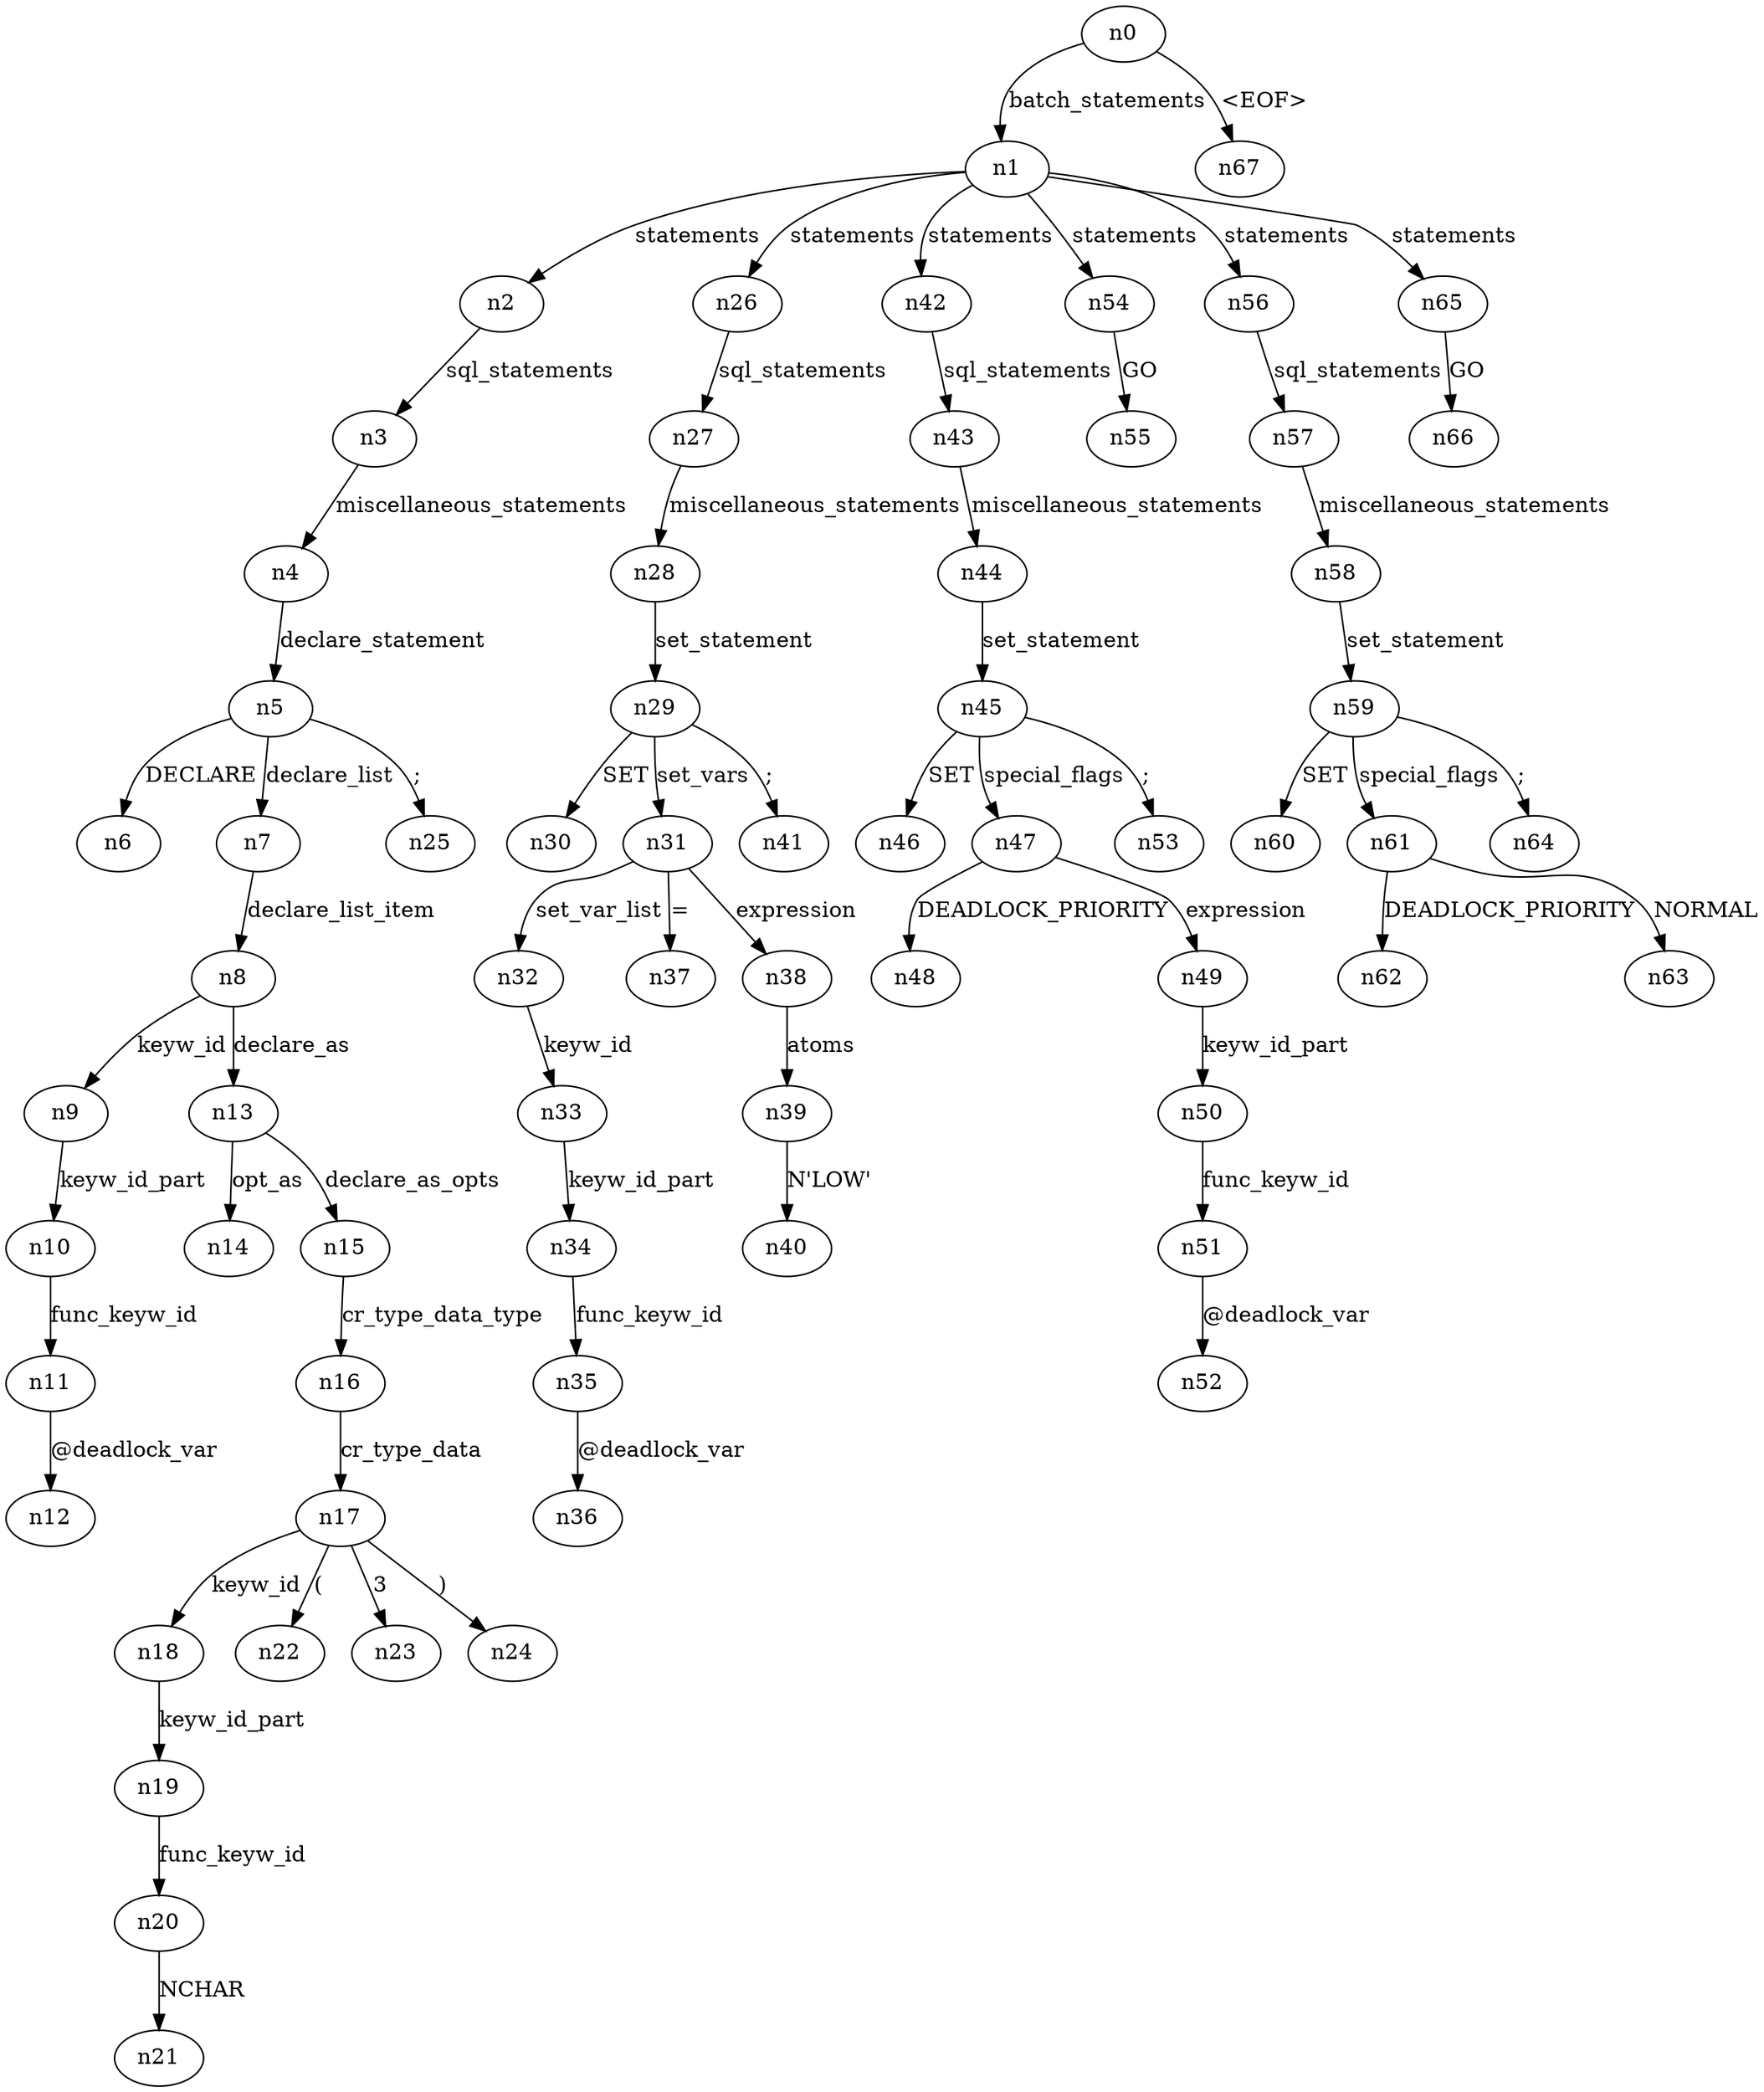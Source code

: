digraph ParseTree {
  n0 -> n1 [label="batch_statements"];
  n1 -> n2 [label="statements"];
  n2 -> n3 [label="sql_statements"];
  n3 -> n4 [label="miscellaneous_statements"];
  n4 -> n5 [label="declare_statement"];
  n5 -> n6 [label="DECLARE"];
  n5 -> n7 [label="declare_list"];
  n7 -> n8 [label="declare_list_item"];
  n8 -> n9 [label="keyw_id"];
  n9 -> n10 [label="keyw_id_part"];
  n10 -> n11 [label="func_keyw_id"];
  n11 -> n12 [label="@deadlock_var"];
  n8 -> n13 [label="declare_as"];
  n13 -> n14 [label="opt_as"];
  n13 -> n15 [label="declare_as_opts"];
  n15 -> n16 [label="cr_type_data_type"];
  n16 -> n17 [label="cr_type_data"];
  n17 -> n18 [label="keyw_id"];
  n18 -> n19 [label="keyw_id_part"];
  n19 -> n20 [label="func_keyw_id"];
  n20 -> n21 [label="NCHAR"];
  n17 -> n22 [label="("];
  n17 -> n23 [label="3"];
  n17 -> n24 [label=")"];
  n5 -> n25 [label=";"];
  n1 -> n26 [label="statements"];
  n26 -> n27 [label="sql_statements"];
  n27 -> n28 [label="miscellaneous_statements"];
  n28 -> n29 [label="set_statement"];
  n29 -> n30 [label="SET"];
  n29 -> n31 [label="set_vars"];
  n31 -> n32 [label="set_var_list"];
  n32 -> n33 [label="keyw_id"];
  n33 -> n34 [label="keyw_id_part"];
  n34 -> n35 [label="func_keyw_id"];
  n35 -> n36 [label="@deadlock_var"];
  n31 -> n37 [label="="];
  n31 -> n38 [label="expression"];
  n38 -> n39 [label="atoms"];
  n39 -> n40 [label="N'LOW'"];
  n29 -> n41 [label=";"];
  n1 -> n42 [label="statements"];
  n42 -> n43 [label="sql_statements"];
  n43 -> n44 [label="miscellaneous_statements"];
  n44 -> n45 [label="set_statement"];
  n45 -> n46 [label="SET"];
  n45 -> n47 [label="special_flags"];
  n47 -> n48 [label="DEADLOCK_PRIORITY"];
  n47 -> n49 [label="expression"];
  n49 -> n50 [label="keyw_id_part"];
  n50 -> n51 [label="func_keyw_id"];
  n51 -> n52 [label="@deadlock_var"];
  n45 -> n53 [label=";"];
  n1 -> n54 [label="statements"];
  n54 -> n55 [label="GO"];
  n1 -> n56 [label="statements"];
  n56 -> n57 [label="sql_statements"];
  n57 -> n58 [label="miscellaneous_statements"];
  n58 -> n59 [label="set_statement"];
  n59 -> n60 [label="SET"];
  n59 -> n61 [label="special_flags"];
  n61 -> n62 [label="DEADLOCK_PRIORITY"];
  n61 -> n63 [label="NORMAL"];
  n59 -> n64 [label=";"];
  n1 -> n65 [label="statements"];
  n65 -> n66 [label="GO"];
  n0 -> n67 [label="<EOF>"];
}